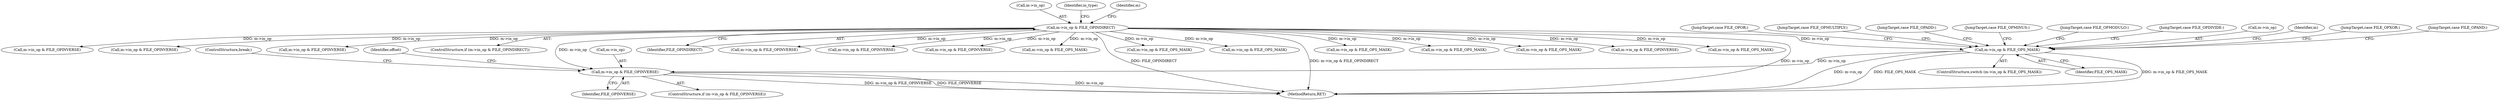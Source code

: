 digraph "0_file_447558595a3650db2886cd2f416ad0beba965801@pointer" {
"1001109" [label="(Call,m->in_op & FILE_OPS_MASK)"];
"1000231" [label="(Call,m->in_op & FILE_OPINDIRECT)"];
"1001446" [label="(Call,m->in_op & FILE_OPINVERSE)"];
"1001448" [label="(Identifier,m)"];
"1001108" [label="(ControlStructure,switch (m->in_op & FILE_OPS_MASK))"];
"1000559" [label="(Call,m->in_op & FILE_OPS_MASK)"];
"1002199" [label="(Call,m->in_op & FILE_OPS_MASK)"];
"1000971" [label="(Call,m->in_op & FILE_OPINVERSE)"];
"1000232" [label="(Call,m->in_op)"];
"1000424" [label="(Identifier,in_type)"];
"1001189" [label="(JumpTarget,case FILE_OPXOR:)"];
"1001115" [label="(JumpTarget,case FILE_OPAND:)"];
"1001152" [label="(JumpTarget,case FILE_OPOR:)"];
"1000448" [label="(Call,m->in_op & FILE_OPS_MASK)"];
"1000752" [label="(Call,m->in_op & FILE_OPINVERSE)"];
"1001445" [label="(ControlStructure,if (m->in_op & FILE_OPINVERSE))"];
"1001113" [label="(Identifier,FILE_OPS_MASK)"];
"1001452" [label="(Identifier,offset)"];
"1002284" [label="(Call,m->in_op & FILE_OPINVERSE)"];
"1001300" [label="(JumpTarget,case FILE_OPMULTIPLY:)"];
"1002173" [label="(Call,m->in_op & FILE_OPINVERSE)"];
"1002756" [label="(MethodReturn,RET)"];
"1000230" [label="(ControlStructure,if (m->in_op & FILE_OPINDIRECT))"];
"1001226" [label="(JumpTarget,case FILE_OPADD:)"];
"1001446" [label="(Call,m->in_op & FILE_OPINVERSE)"];
"1000240" [label="(Identifier,m)"];
"1001263" [label="(JumpTarget,case FILE_OPMINUS:)"];
"1000235" [label="(Identifier,FILE_OPINDIRECT)"];
"1001374" [label="(JumpTarget,case FILE_OPMODULO:)"];
"1001082" [label="(Call,m->in_op & FILE_OPINVERSE)"];
"1000533" [label="(Call,m->in_op & FILE_OPINVERSE)"];
"1001337" [label="(JumpTarget,case FILE_OPDIVIDE:)"];
"1000231" [label="(Call,m->in_op & FILE_OPINDIRECT)"];
"1001810" [label="(Call,m->in_op & FILE_OPINVERSE)"];
"1001450" [label="(Identifier,FILE_OPINVERSE)"];
"1001109" [label="(Call,m->in_op & FILE_OPS_MASK)"];
"1000778" [label="(Call,m->in_op & FILE_OPS_MASK)"];
"1000997" [label="(Call,m->in_op & FILE_OPS_MASK)"];
"1001447" [label="(Call,m->in_op)"];
"1001454" [label="(ControlStructure,break;)"];
"1001110" [label="(Call,m->in_op)"];
"1001836" [label="(Call,m->in_op & FILE_OPS_MASK)"];
"1001473" [label="(Call,m->in_op & FILE_OPS_MASK)"];
"1001109" -> "1001108"  [label="AST: "];
"1001109" -> "1001113"  [label="CFG: "];
"1001110" -> "1001109"  [label="AST: "];
"1001113" -> "1001109"  [label="AST: "];
"1001115" -> "1001109"  [label="CFG: "];
"1001152" -> "1001109"  [label="CFG: "];
"1001189" -> "1001109"  [label="CFG: "];
"1001226" -> "1001109"  [label="CFG: "];
"1001263" -> "1001109"  [label="CFG: "];
"1001300" -> "1001109"  [label="CFG: "];
"1001337" -> "1001109"  [label="CFG: "];
"1001374" -> "1001109"  [label="CFG: "];
"1001448" -> "1001109"  [label="CFG: "];
"1001109" -> "1002756"  [label="DDG: FILE_OPS_MASK"];
"1001109" -> "1002756"  [label="DDG: m->in_op & FILE_OPS_MASK"];
"1001109" -> "1002756"  [label="DDG: m->in_op"];
"1000231" -> "1001109"  [label="DDG: m->in_op"];
"1001109" -> "1001446"  [label="DDG: m->in_op"];
"1000231" -> "1000230"  [label="AST: "];
"1000231" -> "1000235"  [label="CFG: "];
"1000232" -> "1000231"  [label="AST: "];
"1000235" -> "1000231"  [label="AST: "];
"1000240" -> "1000231"  [label="CFG: "];
"1000424" -> "1000231"  [label="CFG: "];
"1000231" -> "1002756"  [label="DDG: FILE_OPINDIRECT"];
"1000231" -> "1002756"  [label="DDG: m->in_op & FILE_OPINDIRECT"];
"1000231" -> "1002756"  [label="DDG: m->in_op"];
"1000231" -> "1000448"  [label="DDG: m->in_op"];
"1000231" -> "1000533"  [label="DDG: m->in_op"];
"1000231" -> "1000559"  [label="DDG: m->in_op"];
"1000231" -> "1000752"  [label="DDG: m->in_op"];
"1000231" -> "1000778"  [label="DDG: m->in_op"];
"1000231" -> "1000971"  [label="DDG: m->in_op"];
"1000231" -> "1000997"  [label="DDG: m->in_op"];
"1000231" -> "1001082"  [label="DDG: m->in_op"];
"1000231" -> "1001446"  [label="DDG: m->in_op"];
"1000231" -> "1001473"  [label="DDG: m->in_op"];
"1000231" -> "1001810"  [label="DDG: m->in_op"];
"1000231" -> "1001836"  [label="DDG: m->in_op"];
"1000231" -> "1002173"  [label="DDG: m->in_op"];
"1000231" -> "1002199"  [label="DDG: m->in_op"];
"1000231" -> "1002284"  [label="DDG: m->in_op"];
"1001446" -> "1001445"  [label="AST: "];
"1001446" -> "1001450"  [label="CFG: "];
"1001447" -> "1001446"  [label="AST: "];
"1001450" -> "1001446"  [label="AST: "];
"1001452" -> "1001446"  [label="CFG: "];
"1001454" -> "1001446"  [label="CFG: "];
"1001446" -> "1002756"  [label="DDG: m->in_op"];
"1001446" -> "1002756"  [label="DDG: m->in_op & FILE_OPINVERSE"];
"1001446" -> "1002756"  [label="DDG: FILE_OPINVERSE"];
}
